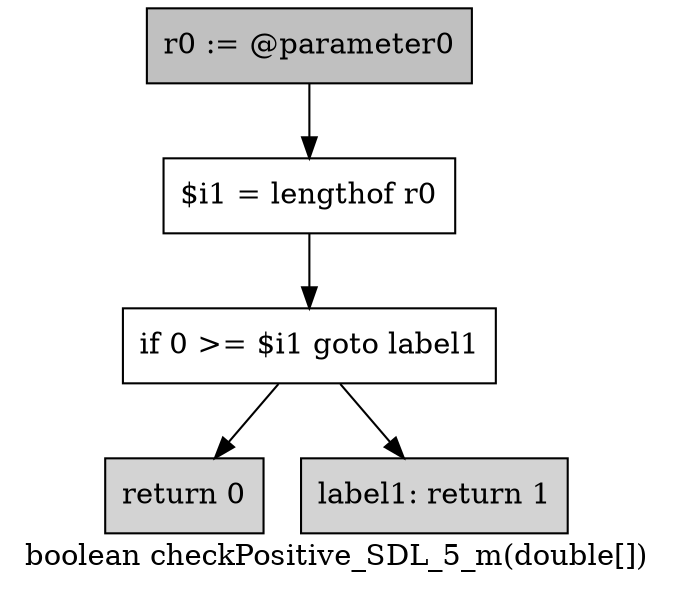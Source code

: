 digraph "boolean checkPositive_SDL_5_m(double[])" {
    label="boolean checkPositive_SDL_5_m(double[])";
    node [shape=box];
    "0" [style=filled,fillcolor=gray,label="r0 := @parameter0",];
    "1" [label="$i1 = lengthof r0",];
    "0"->"1";
    "2" [label="if 0 >= $i1 goto label1",];
    "1"->"2";
    "3" [style=filled,fillcolor=lightgray,label="return 0",];
    "2"->"3";
    "4" [style=filled,fillcolor=lightgray,label="label1: return 1",];
    "2"->"4";
}

